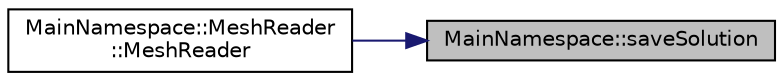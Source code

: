 digraph "MainNamespace::saveSolution"
{
 // INTERACTIVE_SVG=YES
 // LATEX_PDF_SIZE
  edge [fontname="Helvetica",fontsize="10",labelfontname="Helvetica",labelfontsize="10"];
  node [fontname="Helvetica",fontsize="10",shape=record];
  rankdir="RL";
  Node1 [label="MainNamespace::saveSolution",height=0.2,width=0.4,color="black", fillcolor="grey75", style="filled", fontcolor="black",tooltip=" "];
  Node1 -> Node2 [dir="back",color="midnightblue",fontsize="10",style="solid",fontname="Helvetica"];
  Node2 [label="MainNamespace::MeshReader\l::MeshReader",height=0.2,width=0.4,color="black", fillcolor="white", style="filled",URL="$class_main_namespace_1_1_mesh_reader.html#ac9fe1c957a70a29b35b8118a83a3111c",tooltip=" "];
}
